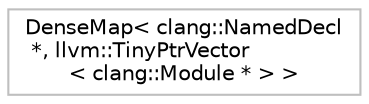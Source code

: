 digraph "Graphical Class Hierarchy"
{
 // LATEX_PDF_SIZE
  bgcolor="transparent";
  edge [fontname="Helvetica",fontsize="10",labelfontname="Helvetica",labelfontsize="10"];
  node [fontname="Helvetica",fontsize="10",shape=record];
  rankdir="LR";
  Node0 [label="DenseMap\< clang::NamedDecl\l *, llvm::TinyPtrVector\l\< clang::Module * \> \>",height=0.2,width=0.4,color="grey75",tooltip=" "];
}
